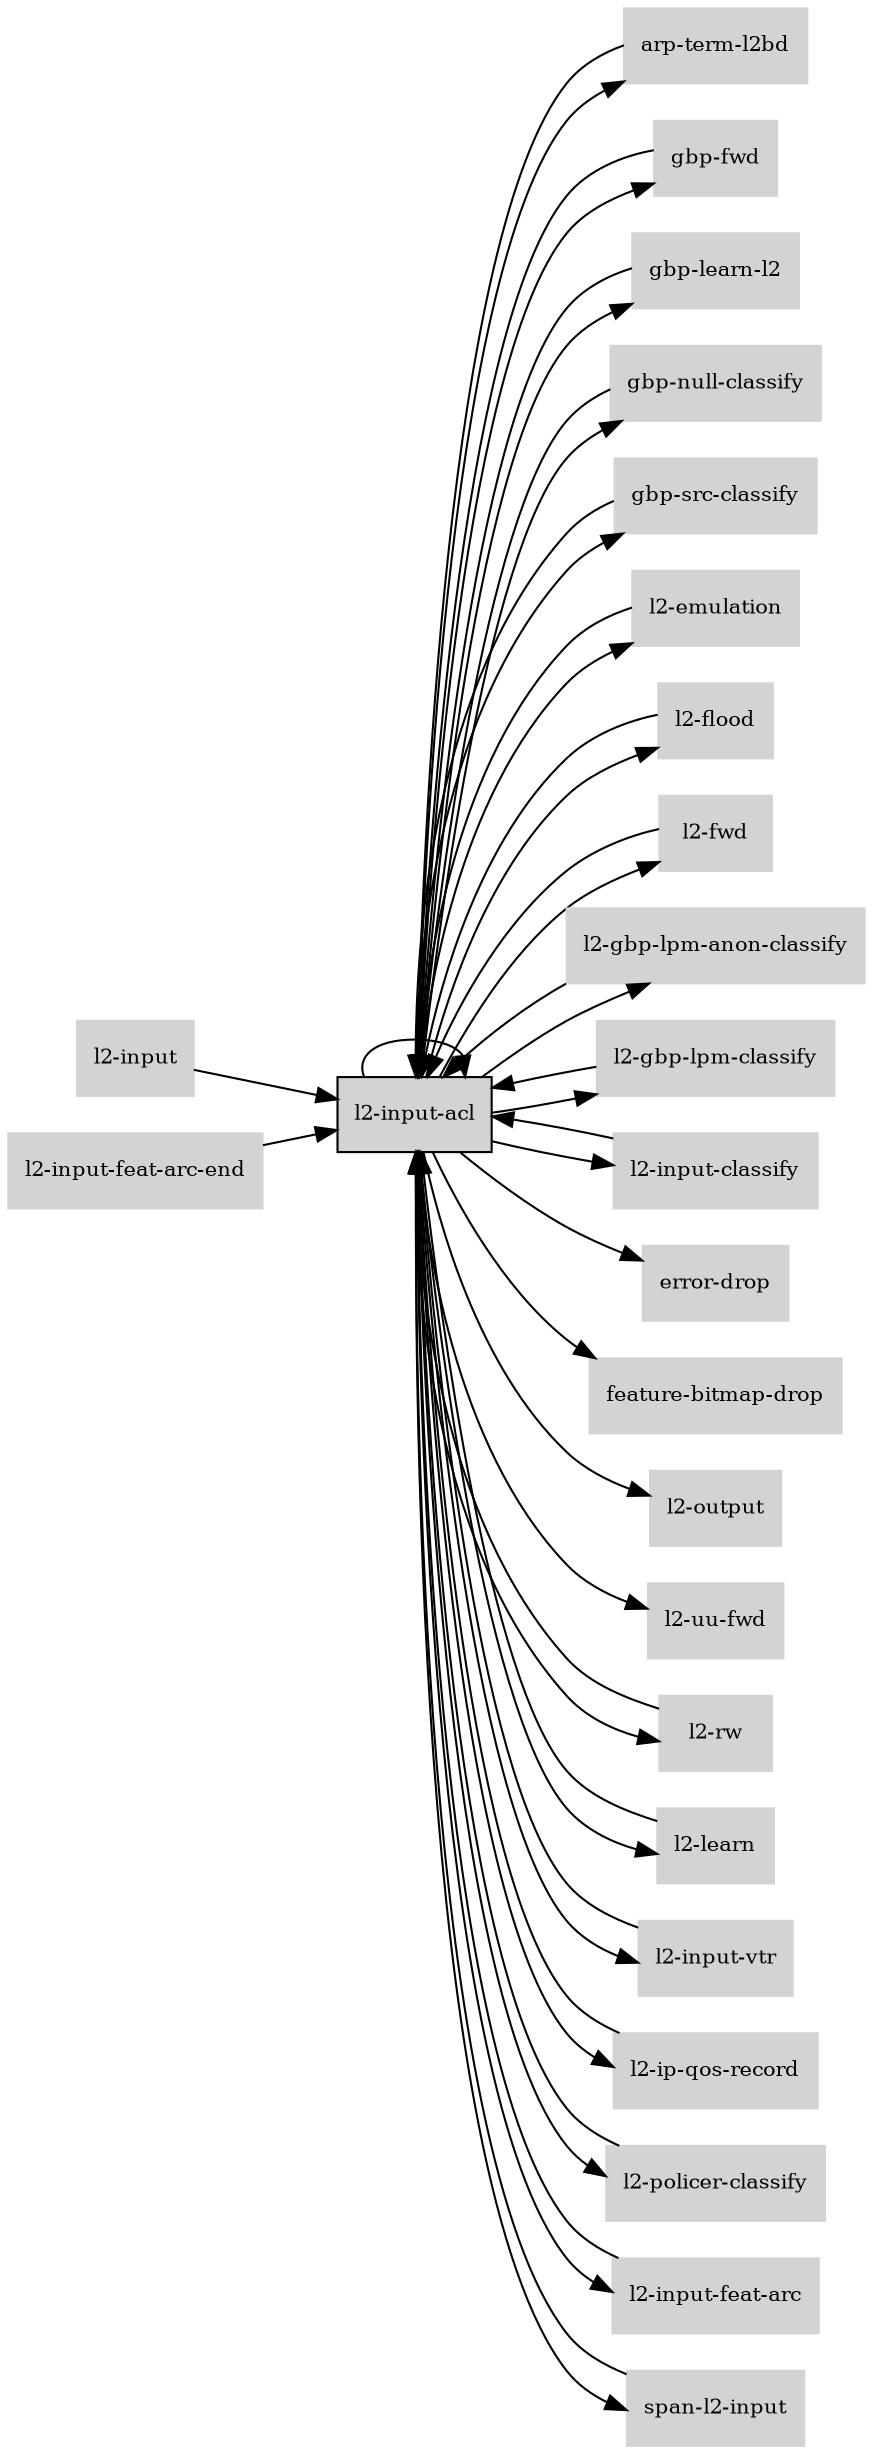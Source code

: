 digraph "l2_input_acl_subgraph" {
  rankdir=LR;
  node [shape=box, style=filled, fontsize=10, color=lightgray, fontcolor=black, fillcolor=lightgray];
  "l2-input-acl" [color=black, fontcolor=black, fillcolor=lightgray];
  edge [fontsize=8];
  "arp-term-l2bd" -> "l2-input-acl";
  "gbp-fwd" -> "l2-input-acl";
  "gbp-learn-l2" -> "l2-input-acl";
  "gbp-null-classify" -> "l2-input-acl";
  "gbp-src-classify" -> "l2-input-acl";
  "l2-emulation" -> "l2-input-acl";
  "l2-flood" -> "l2-input-acl";
  "l2-fwd" -> "l2-input-acl";
  "l2-gbp-lpm-anon-classify" -> "l2-input-acl";
  "l2-gbp-lpm-classify" -> "l2-input-acl";
  "l2-input-classify" -> "l2-input-acl";
  "l2-input" -> "l2-input-acl";
  "l2-input-acl" -> "error-drop";
  "l2-input-acl" -> "feature-bitmap-drop";
  "l2-input-acl" -> "l2-output";
  "l2-input-acl" -> "l2-flood";
  "l2-input-acl" -> "l2-uu-fwd";
  "l2-input-acl" -> "arp-term-l2bd";
  "l2-input-acl" -> "gbp-fwd";
  "l2-input-acl" -> "l2-fwd";
  "l2-input-acl" -> "l2-rw";
  "l2-input-acl" -> "l2-learn";
  "l2-input-acl" -> "l2-emulation";
  "l2-input-acl" -> "gbp-learn-l2";
  "l2-input-acl" -> "l2-gbp-lpm-anon-classify";
  "l2-input-acl" -> "gbp-null-classify";
  "l2-input-acl" -> "gbp-src-classify";
  "l2-input-acl" -> "l2-gbp-lpm-classify";
  "l2-input-acl" -> "l2-input-vtr";
  "l2-input-acl" -> "l2-ip-qos-record";
  "l2-input-acl" -> "l2-input-acl";
  "l2-input-acl" -> "l2-policer-classify";
  "l2-input-acl" -> "l2-input-feat-arc";
  "l2-input-acl" -> "l2-input-classify";
  "l2-input-acl" -> "span-l2-input";
  "l2-input-feat-arc" -> "l2-input-acl";
  "l2-input-feat-arc-end" -> "l2-input-acl";
  "l2-input-vtr" -> "l2-input-acl";
  "l2-ip-qos-record" -> "l2-input-acl";
  "l2-learn" -> "l2-input-acl";
  "l2-policer-classify" -> "l2-input-acl";
  "l2-rw" -> "l2-input-acl";
  "span-l2-input" -> "l2-input-acl";
}
